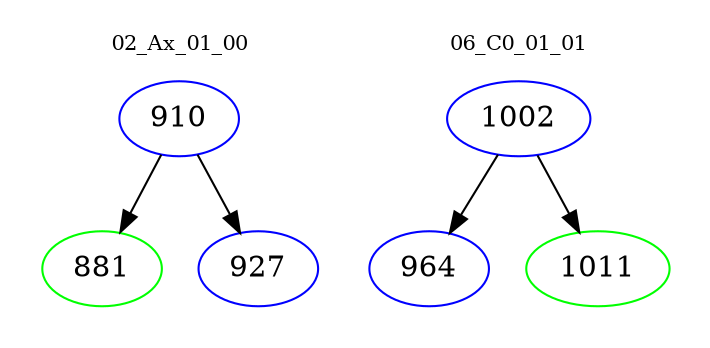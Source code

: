 digraph{
subgraph cluster_0 {
color = white
label = "02_Ax_01_00";
fontsize=10;
T0_910 [label="910", color="blue"]
T0_910 -> T0_881 [color="black"]
T0_881 [label="881", color="green"]
T0_910 -> T0_927 [color="black"]
T0_927 [label="927", color="blue"]
}
subgraph cluster_1 {
color = white
label = "06_C0_01_01";
fontsize=10;
T1_1002 [label="1002", color="blue"]
T1_1002 -> T1_964 [color="black"]
T1_964 [label="964", color="blue"]
T1_1002 -> T1_1011 [color="black"]
T1_1011 [label="1011", color="green"]
}
}
